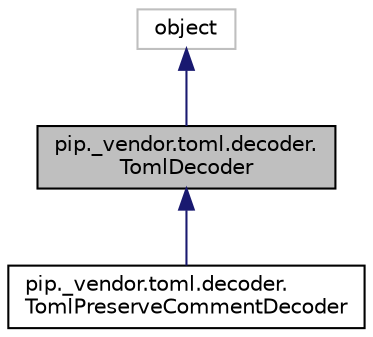 digraph "pip._vendor.toml.decoder.TomlDecoder"
{
 // LATEX_PDF_SIZE
  edge [fontname="Helvetica",fontsize="10",labelfontname="Helvetica",labelfontsize="10"];
  node [fontname="Helvetica",fontsize="10",shape=record];
  Node1 [label="pip._vendor.toml.decoder.\lTomlDecoder",height=0.2,width=0.4,color="black", fillcolor="grey75", style="filled", fontcolor="black",tooltip=" "];
  Node2 -> Node1 [dir="back",color="midnightblue",fontsize="10",style="solid",fontname="Helvetica"];
  Node2 [label="object",height=0.2,width=0.4,color="grey75", fillcolor="white", style="filled",tooltip=" "];
  Node1 -> Node3 [dir="back",color="midnightblue",fontsize="10",style="solid",fontname="Helvetica"];
  Node3 [label="pip._vendor.toml.decoder.\lTomlPreserveCommentDecoder",height=0.2,width=0.4,color="black", fillcolor="white", style="filled",URL="$d9/df6/classpip_1_1__vendor_1_1toml_1_1decoder_1_1_toml_preserve_comment_decoder.html",tooltip=" "];
}
